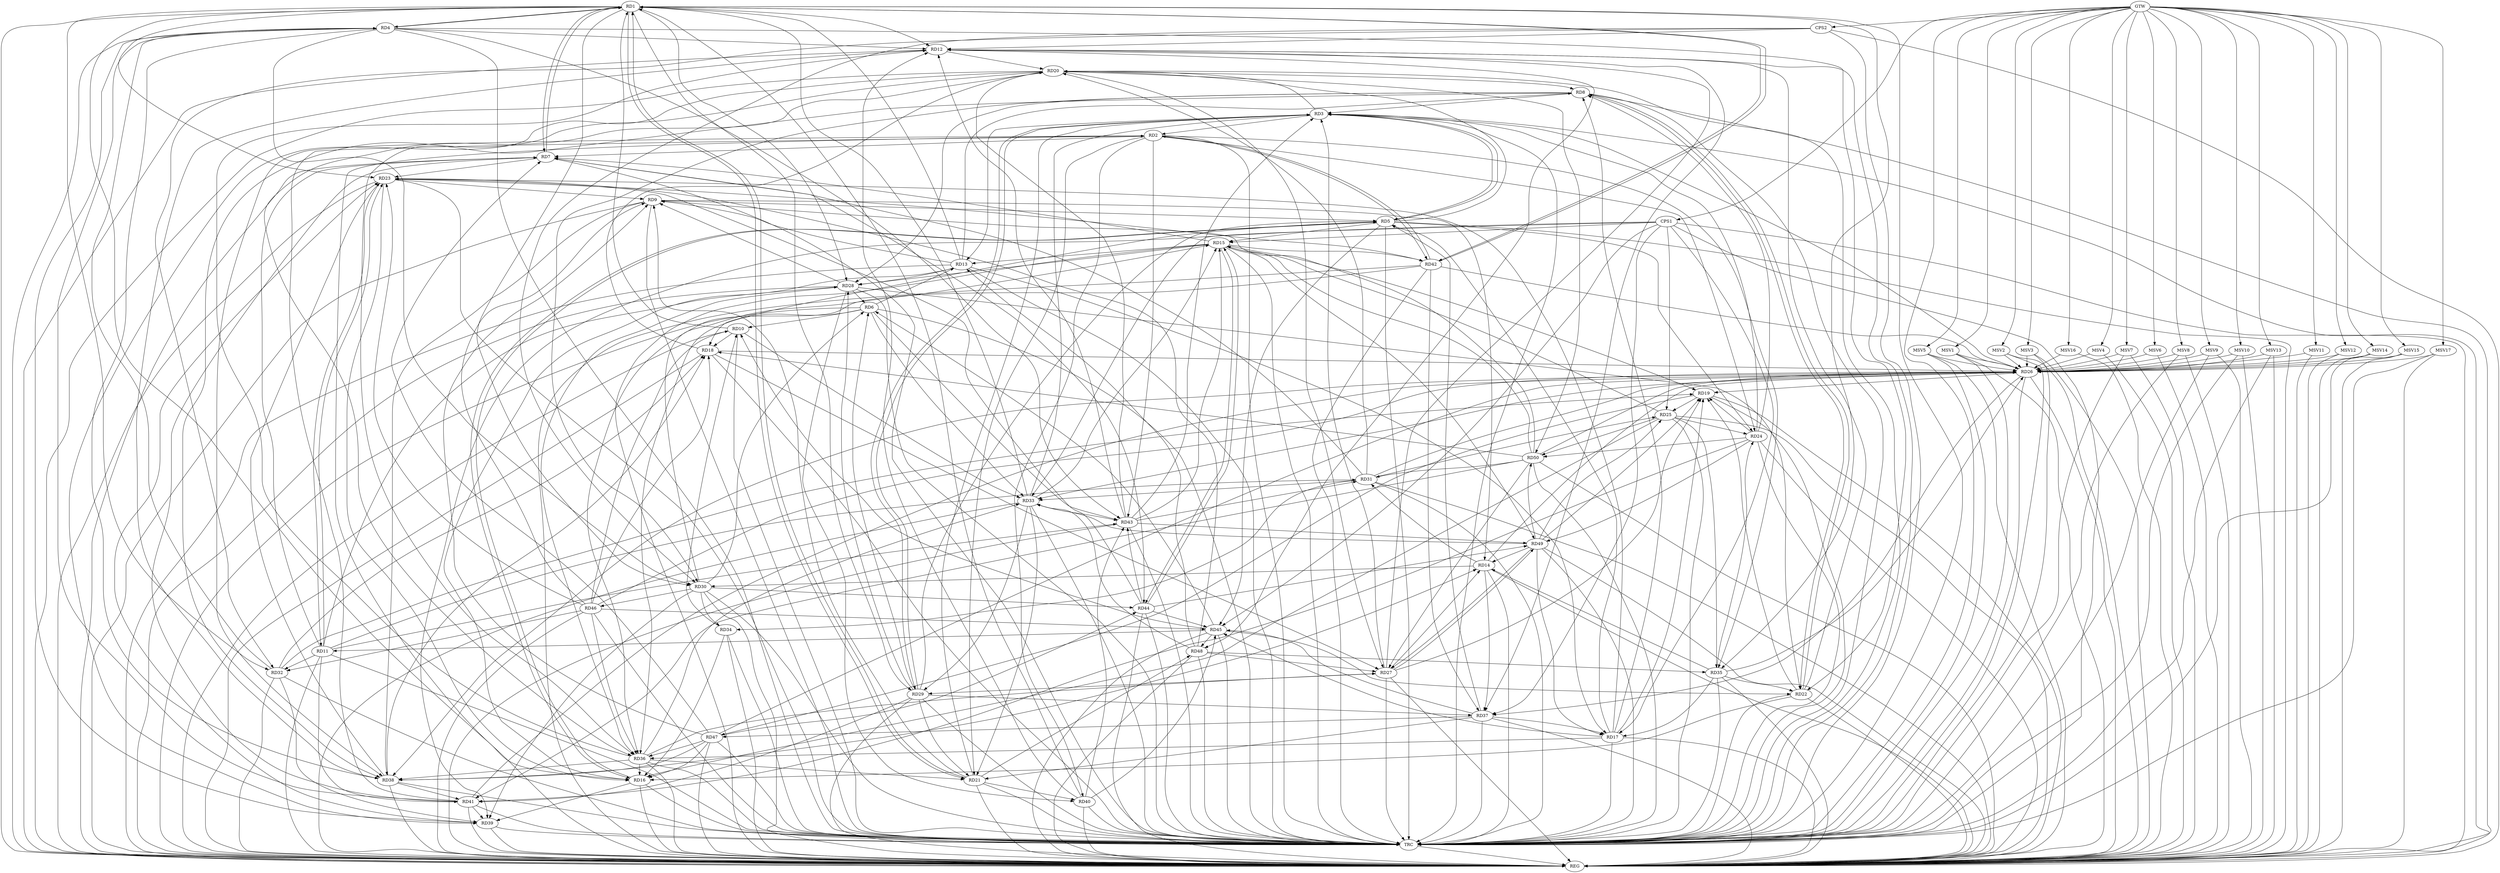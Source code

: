 strict digraph G {
  RD1 [ label="RD1" ];
  RD2 [ label="RD2" ];
  RD3 [ label="RD3" ];
  RD4 [ label="RD4" ];
  RD5 [ label="RD5" ];
  RD6 [ label="RD6" ];
  RD7 [ label="RD7" ];
  RD8 [ label="RD8" ];
  RD9 [ label="RD9" ];
  RD10 [ label="RD10" ];
  RD11 [ label="RD11" ];
  RD12 [ label="RD12" ];
  RD13 [ label="RD13" ];
  RD14 [ label="RD14" ];
  RD15 [ label="RD15" ];
  RD16 [ label="RD16" ];
  RD17 [ label="RD17" ];
  RD18 [ label="RD18" ];
  RD19 [ label="RD19" ];
  RD20 [ label="RD20" ];
  RD21 [ label="RD21" ];
  RD22 [ label="RD22" ];
  RD23 [ label="RD23" ];
  RD24 [ label="RD24" ];
  RD25 [ label="RD25" ];
  RD26 [ label="RD26" ];
  RD27 [ label="RD27" ];
  RD28 [ label="RD28" ];
  RD29 [ label="RD29" ];
  RD30 [ label="RD30" ];
  RD31 [ label="RD31" ];
  RD32 [ label="RD32" ];
  RD33 [ label="RD33" ];
  RD34 [ label="RD34" ];
  RD35 [ label="RD35" ];
  RD36 [ label="RD36" ];
  RD37 [ label="RD37" ];
  RD38 [ label="RD38" ];
  RD39 [ label="RD39" ];
  RD40 [ label="RD40" ];
  RD41 [ label="RD41" ];
  RD42 [ label="RD42" ];
  RD43 [ label="RD43" ];
  RD44 [ label="RD44" ];
  RD45 [ label="RD45" ];
  RD46 [ label="RD46" ];
  RD47 [ label="RD47" ];
  RD48 [ label="RD48" ];
  RD49 [ label="RD49" ];
  RD50 [ label="RD50" ];
  CPS1 [ label="CPS1" ];
  CPS2 [ label="CPS2" ];
  GTW [ label="GTW" ];
  REG [ label="REG" ];
  TRC [ label="TRC" ];
  MSV1 [ label="MSV1" ];
  MSV2 [ label="MSV2" ];
  MSV3 [ label="MSV3" ];
  MSV4 [ label="MSV4" ];
  MSV5 [ label="MSV5" ];
  MSV6 [ label="MSV6" ];
  MSV7 [ label="MSV7" ];
  MSV8 [ label="MSV8" ];
  MSV9 [ label="MSV9" ];
  MSV10 [ label="MSV10" ];
  MSV11 [ label="MSV11" ];
  MSV12 [ label="MSV12" ];
  MSV13 [ label="MSV13" ];
  MSV14 [ label="MSV14" ];
  MSV15 [ label="MSV15" ];
  MSV16 [ label="MSV16" ];
  MSV17 [ label="MSV17" ];
  RD1 -> RD4;
  RD4 -> RD1;
  RD1 -> RD7;
  RD7 -> RD1;
  RD10 -> RD1;
  RD1 -> RD12;
  RD13 -> RD1;
  RD1 -> RD16;
  RD1 -> RD21;
  RD21 -> RD1;
  RD1 -> RD23;
  RD1 -> RD28;
  RD1 -> RD29;
  RD1 -> RD30;
  RD1 -> RD32;
  RD33 -> RD1;
  RD1 -> RD35;
  RD40 -> RD1;
  RD1 -> RD42;
  RD42 -> RD1;
  RD3 -> RD2;
  RD2 -> RD7;
  RD2 -> RD21;
  RD2 -> RD24;
  RD2 -> RD35;
  RD2 -> RD38;
  RD2 -> RD40;
  RD41 -> RD2;
  RD2 -> RD42;
  RD42 -> RD2;
  RD2 -> RD43;
  RD3 -> RD5;
  RD5 -> RD3;
  RD8 -> RD3;
  RD3 -> RD13;
  RD3 -> RD20;
  RD21 -> RD3;
  RD24 -> RD3;
  RD3 -> RD26;
  RD27 -> RD3;
  RD3 -> RD29;
  RD29 -> RD3;
  RD33 -> RD3;
  RD43 -> RD3;
  RD4 -> RD12;
  RD4 -> RD22;
  RD4 -> RD30;
  RD32 -> RD4;
  RD4 -> RD38;
  RD39 -> RD4;
  RD41 -> RD4;
  RD4 -> RD43;
  RD9 -> RD5;
  RD5 -> RD15;
  RD5 -> RD16;
  RD16 -> RD5;
  RD17 -> RD5;
  RD5 -> RD18;
  RD5 -> RD20;
  RD5 -> RD24;
  RD29 -> RD5;
  RD37 -> RD5;
  RD5 -> RD45;
  RD6 -> RD10;
  RD6 -> RD13;
  RD28 -> RD6;
  RD29 -> RD6;
  RD30 -> RD6;
  RD6 -> RD33;
  RD6 -> RD36;
  RD6 -> RD43;
  RD45 -> RD6;
  RD11 -> RD7;
  RD15 -> RD7;
  RD7 -> RD23;
  RD31 -> RD7;
  RD41 -> RD7;
  RD7 -> RD44;
  RD47 -> RD7;
  RD13 -> RD8;
  RD17 -> RD8;
  RD20 -> RD8;
  RD8 -> RD22;
  RD22 -> RD8;
  RD24 -> RD8;
  RD8 -> RD28;
  RD8 -> RD30;
  RD8 -> RD36;
  RD13 -> RD9;
  RD9 -> RD14;
  RD21 -> RD9;
  RD23 -> RD9;
  RD28 -> RD9;
  RD9 -> RD38;
  RD46 -> RD9;
  RD47 -> RD9;
  RD50 -> RD9;
  RD10 -> RD18;
  RD10 -> RD33;
  RD34 -> RD10;
  RD45 -> RD10;
  RD46 -> RD10;
  RD11 -> RD23;
  RD23 -> RD11;
  RD11 -> RD28;
  RD11 -> RD31;
  RD11 -> RD32;
  RD11 -> RD41;
  RD11 -> RD43;
  RD45 -> RD11;
  RD12 -> RD20;
  RD22 -> RD12;
  RD27 -> RD12;
  RD36 -> RD12;
  RD12 -> RD37;
  RD12 -> RD38;
  RD40 -> RD12;
  RD43 -> RD12;
  RD12 -> RD48;
  RD15 -> RD13;
  RD13 -> RD16;
  RD13 -> RD17;
  RD13 -> RD28;
  RD48 -> RD13;
  RD14 -> RD26;
  RD27 -> RD14;
  RD14 -> RD30;
  RD14 -> RD31;
  RD35 -> RD14;
  RD14 -> RD37;
  RD38 -> RD14;
  RD49 -> RD14;
  RD15 -> RD19;
  RD25 -> RD15;
  RD15 -> RD28;
  RD30 -> RD15;
  RD33 -> RD15;
  RD15 -> RD42;
  RD43 -> RD15;
  RD15 -> RD44;
  RD44 -> RD15;
  RD15 -> RD49;
  RD50 -> RD15;
  RD22 -> RD16;
  RD23 -> RD16;
  RD25 -> RD16;
  RD34 -> RD16;
  RD36 -> RD16;
  RD16 -> RD39;
  RD47 -> RD16;
  RD17 -> RD19;
  RD17 -> RD23;
  RD35 -> RD17;
  RD17 -> RD36;
  RD37 -> RD17;
  RD17 -> RD45;
  RD49 -> RD17;
  RD18 -> RD20;
  RD18 -> RD26;
  RD18 -> RD27;
  RD32 -> RD18;
  RD38 -> RD18;
  RD46 -> RD18;
  RD50 -> RD18;
  RD22 -> RD19;
  RD24 -> RD19;
  RD19 -> RD25;
  RD26 -> RD19;
  RD27 -> RD19;
  RD32 -> RD19;
  RD19 -> RD47;
  RD49 -> RD19;
  RD20 -> RD27;
  RD31 -> RD20;
  RD20 -> RD36;
  RD20 -> RD38;
  RD20 -> RD39;
  RD43 -> RD20;
  RD20 -> RD50;
  RD29 -> RD21;
  RD33 -> RD21;
  RD36 -> RD21;
  RD37 -> RD21;
  RD21 -> RD40;
  RD21 -> RD48;
  RD28 -> RD22;
  RD35 -> RD22;
  RD45 -> RD22;
  RD38 -> RD23;
  RD39 -> RD23;
  RD23 -> RD42;
  RD44 -> RD23;
  RD46 -> RD23;
  RD48 -> RD23;
  RD25 -> RD24;
  RD35 -> RD24;
  RD24 -> RD41;
  RD24 -> RD49;
  RD24 -> RD50;
  RD31 -> RD25;
  RD25 -> RD35;
  RD49 -> RD25;
  RD25 -> RD50;
  RD31 -> RD26;
  RD26 -> RD33;
  RD35 -> RD26;
  RD26 -> RD37;
  RD26 -> RD38;
  RD41 -> RD26;
  RD42 -> RD26;
  RD46 -> RD26;
  RD47 -> RD26;
  RD50 -> RD26;
  RD27 -> RD29;
  RD36 -> RD27;
  RD48 -> RD27;
  RD27 -> RD49;
  RD49 -> RD27;
  RD50 -> RD27;
  RD29 -> RD28;
  RD28 -> RD36;
  RD28 -> RD40;
  RD33 -> RD29;
  RD29 -> RD37;
  RD29 -> RD41;
  RD30 -> RD34;
  RD30 -> RD39;
  RD30 -> RD44;
  RD30 -> RD46;
  RD31 -> RD33;
  RD31 -> RD34;
  RD43 -> RD31;
  RD50 -> RD31;
  RD32 -> RD39;
  RD46 -> RD32;
  RD36 -> RD33;
  RD33 -> RD43;
  RD48 -> RD33;
  RD49 -> RD33;
  RD48 -> RD35;
  RD36 -> RD38;
  RD42 -> RD36;
  RD46 -> RD36;
  RD47 -> RD36;
  RD42 -> RD37;
  RD37 -> RD45;
  RD37 -> RD47;
  RD38 -> RD41;
  RD47 -> RD38;
  RD41 -> RD39;
  RD40 -> RD43;
  RD40 -> RD45;
  RD50 -> RD41;
  RD44 -> RD43;
  RD43 -> RD49;
  RD44 -> RD45;
  RD47 -> RD44;
  RD44 -> RD49;
  RD46 -> RD45;
  RD45 -> RD48;
  RD49 -> RD50;
  CPS1 -> RD15;
  CPS1 -> RD45;
  CPS1 -> RD37;
  CPS1 -> RD17;
  CPS1 -> RD25;
  CPS1 -> RD39;
  CPS1 -> RD33;
  CPS2 -> RD32;
  CPS2 -> RD30;
  CPS2 -> RD12;
  GTW -> CPS1;
  GTW -> CPS2;
  RD1 -> REG;
  RD2 -> REG;
  RD3 -> REG;
  RD4 -> REG;
  RD5 -> REG;
  RD6 -> REG;
  RD7 -> REG;
  RD8 -> REG;
  RD9 -> REG;
  RD10 -> REG;
  RD11 -> REG;
  RD12 -> REG;
  RD13 -> REG;
  RD14 -> REG;
  RD15 -> REG;
  RD16 -> REG;
  RD17 -> REG;
  RD18 -> REG;
  RD19 -> REG;
  RD20 -> REG;
  RD21 -> REG;
  RD22 -> REG;
  RD23 -> REG;
  RD24 -> REG;
  RD25 -> REG;
  RD26 -> REG;
  RD27 -> REG;
  RD28 -> REG;
  RD29 -> REG;
  RD30 -> REG;
  RD31 -> REG;
  RD32 -> REG;
  RD33 -> REG;
  RD34 -> REG;
  RD35 -> REG;
  RD36 -> REG;
  RD37 -> REG;
  RD38 -> REG;
  RD39 -> REG;
  RD40 -> REG;
  RD41 -> REG;
  RD42 -> REG;
  RD43 -> REG;
  RD44 -> REG;
  RD45 -> REG;
  RD46 -> REG;
  RD47 -> REG;
  RD48 -> REG;
  RD49 -> REG;
  RD50 -> REG;
  CPS1 -> REG;
  CPS2 -> REG;
  RD1 -> TRC;
  RD2 -> TRC;
  RD3 -> TRC;
  RD4 -> TRC;
  RD5 -> TRC;
  RD6 -> TRC;
  RD7 -> TRC;
  RD8 -> TRC;
  RD9 -> TRC;
  RD10 -> TRC;
  RD11 -> TRC;
  RD12 -> TRC;
  RD13 -> TRC;
  RD14 -> TRC;
  RD15 -> TRC;
  RD16 -> TRC;
  RD17 -> TRC;
  RD18 -> TRC;
  RD19 -> TRC;
  RD20 -> TRC;
  RD21 -> TRC;
  RD22 -> TRC;
  RD23 -> TRC;
  RD24 -> TRC;
  RD25 -> TRC;
  RD26 -> TRC;
  RD27 -> TRC;
  RD28 -> TRC;
  RD29 -> TRC;
  RD30 -> TRC;
  RD31 -> TRC;
  RD32 -> TRC;
  RD33 -> TRC;
  RD34 -> TRC;
  RD35 -> TRC;
  RD36 -> TRC;
  RD37 -> TRC;
  RD38 -> TRC;
  RD39 -> TRC;
  RD40 -> TRC;
  RD41 -> TRC;
  RD42 -> TRC;
  RD43 -> TRC;
  RD44 -> TRC;
  RD45 -> TRC;
  RD46 -> TRC;
  RD47 -> TRC;
  RD48 -> TRC;
  RD49 -> TRC;
  RD50 -> TRC;
  CPS1 -> TRC;
  CPS2 -> TRC;
  GTW -> TRC;
  TRC -> REG;
  MSV1 -> RD26;
  MSV2 -> RD26;
  MSV3 -> RD26;
  MSV4 -> RD26;
  MSV5 -> RD26;
  GTW -> MSV1;
  MSV1 -> REG;
  MSV1 -> TRC;
  GTW -> MSV2;
  MSV2 -> REG;
  MSV2 -> TRC;
  GTW -> MSV3;
  MSV3 -> REG;
  MSV3 -> TRC;
  GTW -> MSV4;
  MSV4 -> REG;
  GTW -> MSV5;
  MSV5 -> REG;
  MSV5 -> TRC;
  MSV6 -> RD26;
  GTW -> MSV6;
  MSV6 -> REG;
  MSV7 -> RD26;
  MSV8 -> RD26;
  GTW -> MSV7;
  MSV7 -> REG;
  MSV7 -> TRC;
  GTW -> MSV8;
  MSV8 -> REG;
  MSV8 -> TRC;
  MSV9 -> RD26;
  MSV10 -> RD26;
  GTW -> MSV9;
  MSV9 -> REG;
  MSV9 -> TRC;
  GTW -> MSV10;
  MSV10 -> REG;
  MSV10 -> TRC;
  MSV11 -> RD26;
  GTW -> MSV11;
  MSV11 -> REG;
  MSV12 -> RD26;
  MSV13 -> RD26;
  GTW -> MSV12;
  MSV12 -> REG;
  GTW -> MSV13;
  MSV13 -> REG;
  MSV13 -> TRC;
  MSV14 -> RD26;
  MSV15 -> RD26;
  MSV16 -> RD26;
  GTW -> MSV14;
  MSV14 -> REG;
  GTW -> MSV15;
  MSV15 -> REG;
  MSV15 -> TRC;
  GTW -> MSV16;
  MSV16 -> REG;
  MSV17 -> RD26;
  GTW -> MSV17;
  MSV17 -> REG;
  MSV17 -> TRC;
}
